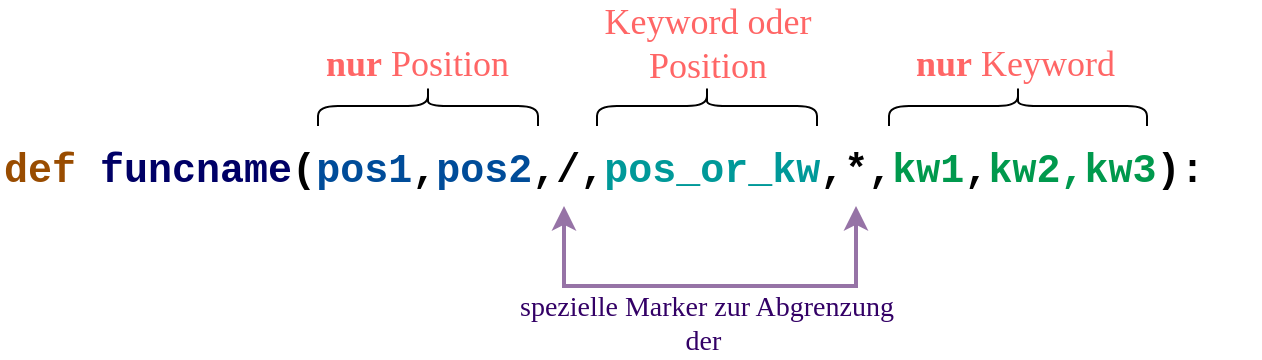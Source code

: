 <mxfile version="20.2.3" type="github">
  <diagram id="jsqCdy_YFZbEdtk8vqU_" name="Page-1">
    <mxGraphModel dx="1276" dy="727" grid="1" gridSize="10" guides="1" tooltips="1" connect="1" arrows="1" fold="1" page="1" pageScale="1" pageWidth="827" pageHeight="1169" math="0" shadow="0">
      <root>
        <mxCell id="0" />
        <mxCell id="1" parent="0" />
        <mxCell id="aqc3Kf0rUMnQWXUl1NsB-1" value="&lt;font color=&quot;#994c00&quot;&gt;def&lt;/font&gt; &lt;font color=&quot;#000066&quot;&gt;funcname&lt;/font&gt;(&lt;font color=&quot;#004c99&quot;&gt;pos1&lt;/font&gt;,&lt;font color=&quot;#004c99&quot;&gt;pos2&lt;/font&gt;,/,&lt;font color=&quot;#009999&quot;&gt;pos_or_kw&lt;/font&gt;,*,&lt;font color=&quot;#00994d&quot;&gt;kw1&lt;/font&gt;,&lt;font color=&quot;#00994d&quot;&gt;kw2,kw3&lt;/font&gt;):" style="text;html=1;strokeColor=none;fillColor=none;align=left;verticalAlign=middle;whiteSpace=wrap;rounded=0;fontSize=20;fontFamily=Courier New;fontStyle=1" vertex="1" parent="1">
          <mxGeometry x="110" y="253" width="630" height="30" as="geometry" />
        </mxCell>
        <mxCell id="aqc3Kf0rUMnQWXUl1NsB-2" value="" style="shape=curlyBracket;whiteSpace=wrap;html=1;rounded=1;flipH=1;fontFamily=Comic Sans MS;fontSize=18;fontColor=#994C00;rotation=-90;" vertex="1" parent="1">
          <mxGeometry x="314" y="181" width="20" height="110" as="geometry" />
        </mxCell>
        <mxCell id="aqc3Kf0rUMnQWXUl1NsB-3" value="&lt;b&gt;nur&lt;/b&gt; Position" style="text;html=1;strokeColor=none;fillColor=none;align=left;verticalAlign=middle;whiteSpace=wrap;rounded=0;fontFamily=Comic Sans MS;fontSize=18;fontColor=#FF6666;" vertex="1" parent="1">
          <mxGeometry x="270.5" y="200" width="107" height="30" as="geometry" />
        </mxCell>
        <mxCell id="aqc3Kf0rUMnQWXUl1NsB-6" value="" style="shape=curlyBracket;whiteSpace=wrap;html=1;rounded=1;flipH=1;fontFamily=Comic Sans MS;fontSize=18;fontColor=#994C00;rotation=-90;" vertex="1" parent="1">
          <mxGeometry x="453.5" y="181" width="20" height="110" as="geometry" />
        </mxCell>
        <mxCell id="aqc3Kf0rUMnQWXUl1NsB-7" value="Keyword oder Position" style="text;html=1;strokeColor=none;fillColor=none;align=center;verticalAlign=middle;whiteSpace=wrap;rounded=0;fontFamily=Comic Sans MS;fontSize=18;fontColor=#FF6666;" vertex="1" parent="1">
          <mxGeometry x="403.5" y="190" width="120" height="30" as="geometry" />
        </mxCell>
        <mxCell id="aqc3Kf0rUMnQWXUl1NsB-8" value="" style="shape=curlyBracket;whiteSpace=wrap;html=1;rounded=1;flipH=1;fontFamily=Comic Sans MS;fontSize=18;fontColor=#994C00;rotation=-90;" vertex="1" parent="1">
          <mxGeometry x="609" y="171.5" width="20" height="129" as="geometry" />
        </mxCell>
        <mxCell id="aqc3Kf0rUMnQWXUl1NsB-9" value="&lt;b&gt;nur&lt;/b&gt; Keyword" style="text;html=1;strokeColor=none;fillColor=none;align=left;verticalAlign=middle;whiteSpace=wrap;rounded=0;fontFamily=Comic Sans MS;fontSize=18;fontColor=#FF6666;" vertex="1" parent="1">
          <mxGeometry x="565.5" y="200" width="107" height="30" as="geometry" />
        </mxCell>
        <mxCell id="aqc3Kf0rUMnQWXUl1NsB-15" style="edgeStyle=orthogonalEdgeStyle;rounded=0;orthogonalLoop=1;jettySize=auto;html=1;exitX=0.5;exitY=1;exitDx=0;exitDy=0;fontColor=#00994D;startArrow=classic;startFill=1;strokeWidth=2;fillColor=#e1d5e7;strokeColor=#9673a6;" edge="1" parent="1">
          <mxGeometry relative="1" as="geometry">
            <mxPoint x="392" y="286" as="sourcePoint" />
            <mxPoint x="538" y="286" as="targetPoint" />
            <Array as="points">
              <mxPoint x="392" y="326" />
              <mxPoint x="538" y="326" />
              <mxPoint x="538" y="286" />
            </Array>
          </mxGeometry>
        </mxCell>
        <mxCell id="aqc3Kf0rUMnQWXUl1NsB-16" value="spezielle Marker zur Abgrenzung der&amp;nbsp;" style="text;html=1;strokeColor=none;fillColor=none;align=center;verticalAlign=middle;whiteSpace=wrap;rounded=0;fontFamily=Comic Sans MS;fontSize=14;fontColor=#330066;" vertex="1" parent="1">
          <mxGeometry x="367.25" y="330" width="192.5" height="30" as="geometry" />
        </mxCell>
      </root>
    </mxGraphModel>
  </diagram>
</mxfile>
